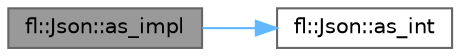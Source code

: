 digraph "fl::Json::as_impl"
{
 // INTERACTIVE_SVG=YES
 // LATEX_PDF_SIZE
  bgcolor="transparent";
  edge [fontname=Helvetica,fontsize=10,labelfontname=Helvetica,labelfontsize=10];
  node [fontname=Helvetica,fontsize=10,shape=box,height=0.2,width=0.4];
  rankdir="LR";
  Node1 [id="Node000001",label="fl::Json::as_impl",height=0.2,width=0.4,color="gray40", fillcolor="grey60", style="filled", fontcolor="black",tooltip=" "];
  Node1 -> Node2 [id="edge1_Node000001_Node000002",color="steelblue1",style="solid",tooltip=" "];
  Node2 [id="Node000002",label="fl::Json::as_int",height=0.2,width=0.4,color="grey40", fillcolor="white", style="filled",URL="$d4/d13/classfl_1_1_json_a29807b490812b342167e255a04da51c7.html#a29807b490812b342167e255a04da51c7",tooltip=" "];
}
